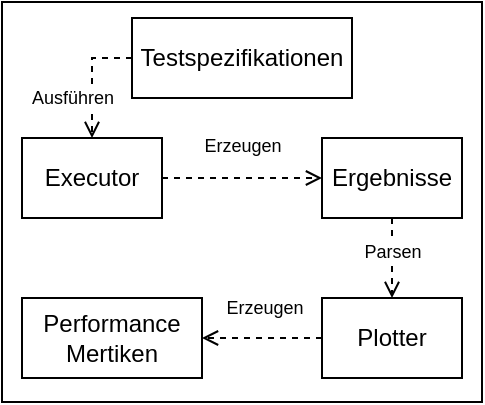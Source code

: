 <mxfile version="16.5.1" type="device"><diagram id="QnjKpPx2Ygs-rL03Jl_y" name="Seite-1"><mxGraphModel dx="760" dy="597" grid="1" gridSize="10" guides="1" tooltips="1" connect="1" arrows="1" fold="1" page="1" pageScale="1" pageWidth="827" pageHeight="1169" math="0" shadow="0"><root><mxCell id="0"/><mxCell id="1" parent="0"/><mxCell id="BsFp8QIsn3QWfeHcNqXa-1" value="" style="rounded=0;whiteSpace=wrap;html=1;fillColor=none;" vertex="1" parent="1"><mxGeometry width="240" height="200" as="geometry"/></mxCell><mxCell id="BsFp8QIsn3QWfeHcNqXa-2" value="Testspezifikationen" style="rounded=0;whiteSpace=wrap;html=1;fillColor=none;" vertex="1" parent="1"><mxGeometry x="65" y="8" width="110" height="40" as="geometry"/></mxCell><mxCell id="BsFp8QIsn3QWfeHcNqXa-6" value="Performance&lt;br&gt;Mertiken" style="rounded=0;whiteSpace=wrap;html=1;fillColor=none;" vertex="1" parent="1"><mxGeometry x="10" y="148" width="90" height="40" as="geometry"/></mxCell><mxCell id="BsFp8QIsn3QWfeHcNqXa-9" value="Executor" style="rounded=0;whiteSpace=wrap;html=1;fillColor=none;" vertex="1" parent="1"><mxGeometry x="10" y="68" width="70" height="40" as="geometry"/></mxCell><mxCell id="BsFp8QIsn3QWfeHcNqXa-10" value="Ergebnisse" style="rounded=0;whiteSpace=wrap;html=1;fillColor=none;" vertex="1" parent="1"><mxGeometry x="160" y="68" width="70" height="40" as="geometry"/></mxCell><mxCell id="BsFp8QIsn3QWfeHcNqXa-11" value="Plotter" style="rounded=0;whiteSpace=wrap;html=1;fillColor=none;" vertex="1" parent="1"><mxGeometry x="160" y="148" width="70" height="40" as="geometry"/></mxCell><mxCell id="BsFp8QIsn3QWfeHcNqXa-13" value="" style="endArrow=open;html=1;rounded=0;endFill=0;dashed=1;exitX=0;exitY=0.5;exitDx=0;exitDy=0;entryX=0.5;entryY=0;entryDx=0;entryDy=0;" edge="1" parent="1" source="BsFp8QIsn3QWfeHcNqXa-2" target="BsFp8QIsn3QWfeHcNqXa-9"><mxGeometry width="50" height="50" relative="1" as="geometry"><mxPoint x="263" y="58" as="sourcePoint"/><mxPoint x="313" y="8" as="targetPoint"/><Array as="points"><mxPoint x="45" y="28"/></Array></mxGeometry></mxCell><mxCell id="BsFp8QIsn3QWfeHcNqXa-14" value="Ausführen" style="edgeLabel;html=1;align=center;verticalAlign=middle;resizable=0;points=[];fontSize=9;" vertex="1" connectable="0" parent="1"><mxGeometry x="35.003" y="48" as="geometry"/></mxCell><mxCell id="BsFp8QIsn3QWfeHcNqXa-15" value="" style="endArrow=open;html=1;rounded=0;endFill=0;dashed=1;exitX=1;exitY=0.5;exitDx=0;exitDy=0;entryX=0;entryY=0.5;entryDx=0;entryDy=0;" edge="1" parent="1" source="BsFp8QIsn3QWfeHcNqXa-9" target="BsFp8QIsn3QWfeHcNqXa-10"><mxGeometry width="50" height="50" relative="1" as="geometry"><mxPoint x="345" y="128" as="sourcePoint"/><mxPoint x="155" y="88" as="targetPoint"/></mxGeometry></mxCell><mxCell id="BsFp8QIsn3QWfeHcNqXa-16" value="" style="endArrow=open;html=1;rounded=0;endFill=0;dashed=1;exitX=0.5;exitY=1;exitDx=0;exitDy=0;entryX=0.5;entryY=0;entryDx=0;entryDy=0;" edge="1" parent="1" source="BsFp8QIsn3QWfeHcNqXa-10" target="BsFp8QIsn3QWfeHcNqXa-11"><mxGeometry width="50" height="50" relative="1" as="geometry"><mxPoint x="355" y="138" as="sourcePoint"/><mxPoint x="405" y="88" as="targetPoint"/></mxGeometry></mxCell><mxCell id="BsFp8QIsn3QWfeHcNqXa-17" value="" style="endArrow=open;html=1;rounded=0;endFill=0;dashed=1;exitX=0;exitY=0.5;exitDx=0;exitDy=0;entryX=1;entryY=0.5;entryDx=0;entryDy=0;" edge="1" parent="1" source="BsFp8QIsn3QWfeHcNqXa-11" target="BsFp8QIsn3QWfeHcNqXa-6"><mxGeometry width="50" height="50" relative="1" as="geometry"><mxPoint x="365" y="148" as="sourcePoint"/><mxPoint x="415" y="98" as="targetPoint"/></mxGeometry></mxCell><mxCell id="BsFp8QIsn3QWfeHcNqXa-19" value="Parsen" style="edgeLabel;html=1;align=center;verticalAlign=middle;resizable=0;points=[];fontSize=9;" vertex="1" connectable="0" parent="1"><mxGeometry x="195" y="125.004" as="geometry"/></mxCell><mxCell id="BsFp8QIsn3QWfeHcNqXa-20" value="Erzeugen" style="edgeLabel;html=1;align=center;verticalAlign=middle;resizable=0;points=[];fontSize=9;" vertex="1" connectable="0" parent="1"><mxGeometry x="131" y="153.001" as="geometry"/></mxCell><mxCell id="BsFp8QIsn3QWfeHcNqXa-22" value="Erzeugen" style="edgeLabel;html=1;align=center;verticalAlign=middle;resizable=0;points=[];fontSize=9;" vertex="1" connectable="0" parent="1"><mxGeometry x="120" y="72.001" as="geometry"/></mxCell></root></mxGraphModel></diagram></mxfile>